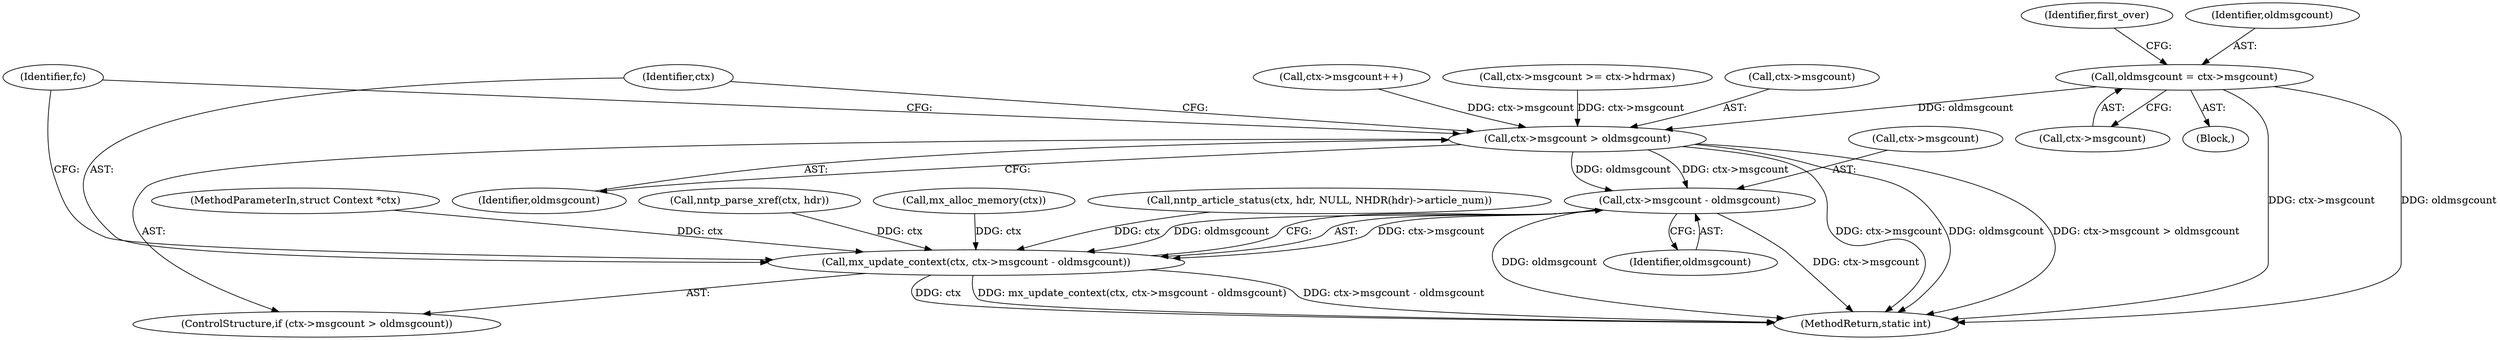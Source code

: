digraph "0_neomutt_9e927affe3a021175f354af5fa01d22657c20585@pointer" {
"1000140" [label="(Call,oldmsgcount = ctx->msgcount)"];
"1000797" [label="(Call,ctx->msgcount > oldmsgcount)"];
"1000804" [label="(Call,ctx->msgcount - oldmsgcount)"];
"1000802" [label="(Call,mx_update_context(ctx, ctx->msgcount - oldmsgcount))"];
"1000656" [label="(Call,ctx->msgcount++)"];
"1000804" [label="(Call,ctx->msgcount - oldmsgcount)"];
"1000802" [label="(Call,mx_update_context(ctx, ctx->msgcount - oldmsgcount))"];
"1000796" [label="(ControlStructure,if (ctx->msgcount > oldmsgcount))"];
"1000148" [label="(Identifier,first_over)"];
"1000427" [label="(Call,ctx->msgcount >= ctx->hdrmax)"];
"1000803" [label="(Identifier,ctx)"];
"1000142" [label="(Call,ctx->msgcount)"];
"1000808" [label="(Identifier,oldmsgcount)"];
"1000798" [label="(Call,ctx->msgcount)"];
"1000117" [label="(MethodParameterIn,struct Context *ctx)"];
"1000140" [label="(Call,oldmsgcount = ctx->msgcount)"];
"1000141" [label="(Identifier,oldmsgcount)"];
"1000812" [label="(Identifier,fc)"];
"1000711" [label="(Call,nntp_parse_xref(ctx, hdr))"];
"1000122" [label="(Block,)"];
"1000805" [label="(Call,ctx->msgcount)"];
"1000797" [label="(Call,ctx->msgcount > oldmsgcount)"];
"1000824" [label="(MethodReturn,static int)"];
"1000434" [label="(Call,mx_alloc_memory(ctx))"];
"1000801" [label="(Identifier,oldmsgcount)"];
"1000698" [label="(Call,nntp_article_status(ctx, hdr, NULL, NHDR(hdr)->article_num))"];
"1000140" -> "1000122"  [label="AST: "];
"1000140" -> "1000142"  [label="CFG: "];
"1000141" -> "1000140"  [label="AST: "];
"1000142" -> "1000140"  [label="AST: "];
"1000148" -> "1000140"  [label="CFG: "];
"1000140" -> "1000824"  [label="DDG: ctx->msgcount"];
"1000140" -> "1000824"  [label="DDG: oldmsgcount"];
"1000140" -> "1000797"  [label="DDG: oldmsgcount"];
"1000797" -> "1000796"  [label="AST: "];
"1000797" -> "1000801"  [label="CFG: "];
"1000798" -> "1000797"  [label="AST: "];
"1000801" -> "1000797"  [label="AST: "];
"1000803" -> "1000797"  [label="CFG: "];
"1000812" -> "1000797"  [label="CFG: "];
"1000797" -> "1000824"  [label="DDG: ctx->msgcount"];
"1000797" -> "1000824"  [label="DDG: oldmsgcount"];
"1000797" -> "1000824"  [label="DDG: ctx->msgcount > oldmsgcount"];
"1000427" -> "1000797"  [label="DDG: ctx->msgcount"];
"1000656" -> "1000797"  [label="DDG: ctx->msgcount"];
"1000797" -> "1000804"  [label="DDG: ctx->msgcount"];
"1000797" -> "1000804"  [label="DDG: oldmsgcount"];
"1000804" -> "1000802"  [label="AST: "];
"1000804" -> "1000808"  [label="CFG: "];
"1000805" -> "1000804"  [label="AST: "];
"1000808" -> "1000804"  [label="AST: "];
"1000802" -> "1000804"  [label="CFG: "];
"1000804" -> "1000824"  [label="DDG: ctx->msgcount"];
"1000804" -> "1000824"  [label="DDG: oldmsgcount"];
"1000804" -> "1000802"  [label="DDG: ctx->msgcount"];
"1000804" -> "1000802"  [label="DDG: oldmsgcount"];
"1000802" -> "1000796"  [label="AST: "];
"1000803" -> "1000802"  [label="AST: "];
"1000812" -> "1000802"  [label="CFG: "];
"1000802" -> "1000824"  [label="DDG: ctx"];
"1000802" -> "1000824"  [label="DDG: mx_update_context(ctx, ctx->msgcount - oldmsgcount)"];
"1000802" -> "1000824"  [label="DDG: ctx->msgcount - oldmsgcount"];
"1000711" -> "1000802"  [label="DDG: ctx"];
"1000434" -> "1000802"  [label="DDG: ctx"];
"1000698" -> "1000802"  [label="DDG: ctx"];
"1000117" -> "1000802"  [label="DDG: ctx"];
}
